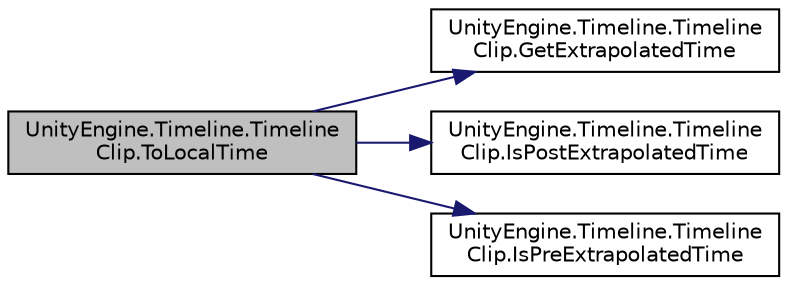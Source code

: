 digraph "UnityEngine.Timeline.TimelineClip.ToLocalTime"
{
 // LATEX_PDF_SIZE
  edge [fontname="Helvetica",fontsize="10",labelfontname="Helvetica",labelfontsize="10"];
  node [fontname="Helvetica",fontsize="10",shape=record];
  rankdir="LR";
  Node1 [label="UnityEngine.Timeline.Timeline\lClip.ToLocalTime",height=0.2,width=0.4,color="black", fillcolor="grey75", style="filled", fontcolor="black",tooltip="Converts from global time to a clips local time."];
  Node1 -> Node2 [color="midnightblue",fontsize="10",style="solid",fontname="Helvetica"];
  Node2 [label="UnityEngine.Timeline.Timeline\lClip.GetExtrapolatedTime",height=0.2,width=0.4,color="black", fillcolor="white", style="filled",URL="$class_unity_engine_1_1_timeline_1_1_timeline_clip.html#ac450e9204a02d72bcb7bac55471f6da9",tooltip=" "];
  Node1 -> Node3 [color="midnightblue",fontsize="10",style="solid",fontname="Helvetica"];
  Node3 [label="UnityEngine.Timeline.Timeline\lClip.IsPostExtrapolatedTime",height=0.2,width=0.4,color="black", fillcolor="white", style="filled",URL="$class_unity_engine_1_1_timeline_1_1_timeline_clip.html#a7f54df7e4c0accdefa6dfbc83068083e",tooltip="Given a time, returns whether it falls within the clip post-extrapolation"];
  Node1 -> Node4 [color="midnightblue",fontsize="10",style="solid",fontname="Helvetica"];
  Node4 [label="UnityEngine.Timeline.Timeline\lClip.IsPreExtrapolatedTime",height=0.2,width=0.4,color="black", fillcolor="white", style="filled",URL="$class_unity_engine_1_1_timeline_1_1_timeline_clip.html#a9b9ff4aba84f327c2822983ac3cdf50b",tooltip="Given a time, returns whether it falls within the clip pre-extrapolation"];
}
